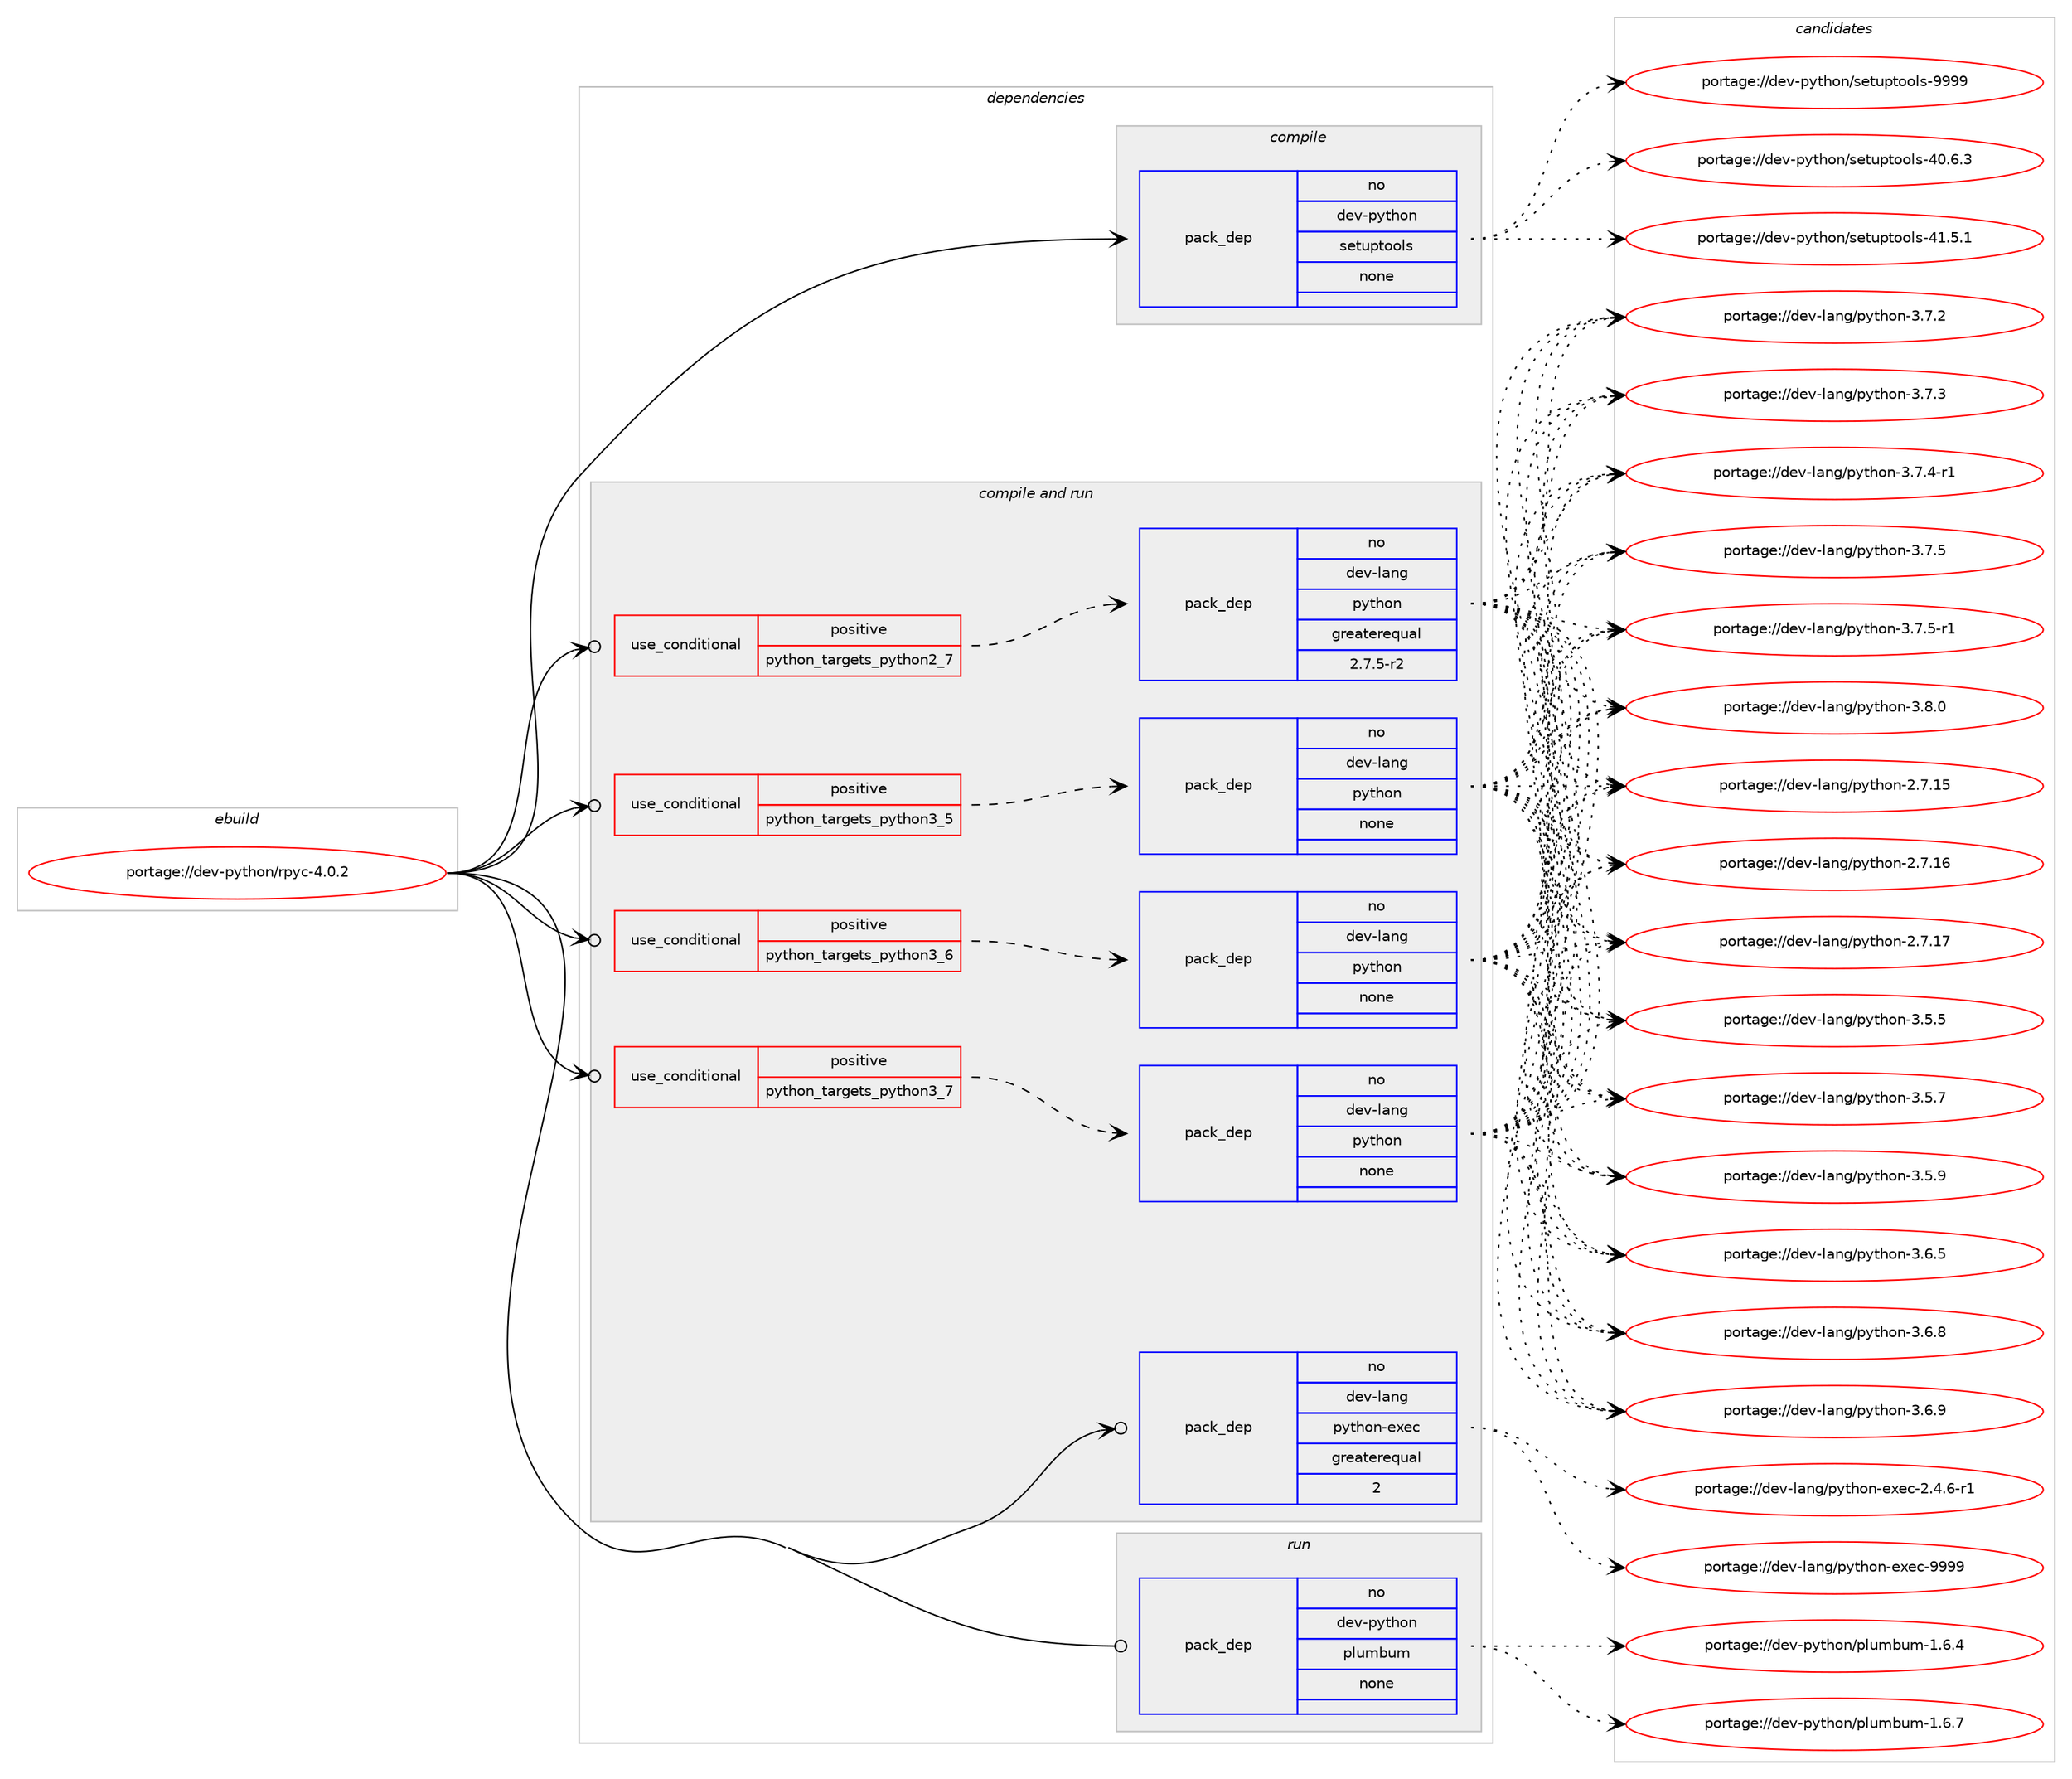 digraph prolog {

# *************
# Graph options
# *************

newrank=true;
concentrate=true;
compound=true;
graph [rankdir=LR,fontname=Helvetica,fontsize=10,ranksep=1.5];#, ranksep=2.5, nodesep=0.2];
edge  [arrowhead=vee];
node  [fontname=Helvetica,fontsize=10];

# **********
# The ebuild
# **********

subgraph cluster_leftcol {
color=gray;
rank=same;
label=<<i>ebuild</i>>;
id [label="portage://dev-python/rpyc-4.0.2", color=red, width=4, href="../dev-python/rpyc-4.0.2.svg"];
}

# ****************
# The dependencies
# ****************

subgraph cluster_midcol {
color=gray;
label=<<i>dependencies</i>>;
subgraph cluster_compile {
fillcolor="#eeeeee";
style=filled;
label=<<i>compile</i>>;
subgraph pack129397 {
dependency171016 [label=<<TABLE BORDER="0" CELLBORDER="1" CELLSPACING="0" CELLPADDING="4" WIDTH="220"><TR><TD ROWSPAN="6" CELLPADDING="30">pack_dep</TD></TR><TR><TD WIDTH="110">no</TD></TR><TR><TD>dev-python</TD></TR><TR><TD>setuptools</TD></TR><TR><TD>none</TD></TR><TR><TD></TD></TR></TABLE>>, shape=none, color=blue];
}
id:e -> dependency171016:w [weight=20,style="solid",arrowhead="vee"];
}
subgraph cluster_compileandrun {
fillcolor="#eeeeee";
style=filled;
label=<<i>compile and run</i>>;
subgraph cond38216 {
dependency171017 [label=<<TABLE BORDER="0" CELLBORDER="1" CELLSPACING="0" CELLPADDING="4"><TR><TD ROWSPAN="3" CELLPADDING="10">use_conditional</TD></TR><TR><TD>positive</TD></TR><TR><TD>python_targets_python2_7</TD></TR></TABLE>>, shape=none, color=red];
subgraph pack129398 {
dependency171018 [label=<<TABLE BORDER="0" CELLBORDER="1" CELLSPACING="0" CELLPADDING="4" WIDTH="220"><TR><TD ROWSPAN="6" CELLPADDING="30">pack_dep</TD></TR><TR><TD WIDTH="110">no</TD></TR><TR><TD>dev-lang</TD></TR><TR><TD>python</TD></TR><TR><TD>greaterequal</TD></TR><TR><TD>2.7.5-r2</TD></TR></TABLE>>, shape=none, color=blue];
}
dependency171017:e -> dependency171018:w [weight=20,style="dashed",arrowhead="vee"];
}
id:e -> dependency171017:w [weight=20,style="solid",arrowhead="odotvee"];
subgraph cond38217 {
dependency171019 [label=<<TABLE BORDER="0" CELLBORDER="1" CELLSPACING="0" CELLPADDING="4"><TR><TD ROWSPAN="3" CELLPADDING="10">use_conditional</TD></TR><TR><TD>positive</TD></TR><TR><TD>python_targets_python3_5</TD></TR></TABLE>>, shape=none, color=red];
subgraph pack129399 {
dependency171020 [label=<<TABLE BORDER="0" CELLBORDER="1" CELLSPACING="0" CELLPADDING="4" WIDTH="220"><TR><TD ROWSPAN="6" CELLPADDING="30">pack_dep</TD></TR><TR><TD WIDTH="110">no</TD></TR><TR><TD>dev-lang</TD></TR><TR><TD>python</TD></TR><TR><TD>none</TD></TR><TR><TD></TD></TR></TABLE>>, shape=none, color=blue];
}
dependency171019:e -> dependency171020:w [weight=20,style="dashed",arrowhead="vee"];
}
id:e -> dependency171019:w [weight=20,style="solid",arrowhead="odotvee"];
subgraph cond38218 {
dependency171021 [label=<<TABLE BORDER="0" CELLBORDER="1" CELLSPACING="0" CELLPADDING="4"><TR><TD ROWSPAN="3" CELLPADDING="10">use_conditional</TD></TR><TR><TD>positive</TD></TR><TR><TD>python_targets_python3_6</TD></TR></TABLE>>, shape=none, color=red];
subgraph pack129400 {
dependency171022 [label=<<TABLE BORDER="0" CELLBORDER="1" CELLSPACING="0" CELLPADDING="4" WIDTH="220"><TR><TD ROWSPAN="6" CELLPADDING="30">pack_dep</TD></TR><TR><TD WIDTH="110">no</TD></TR><TR><TD>dev-lang</TD></TR><TR><TD>python</TD></TR><TR><TD>none</TD></TR><TR><TD></TD></TR></TABLE>>, shape=none, color=blue];
}
dependency171021:e -> dependency171022:w [weight=20,style="dashed",arrowhead="vee"];
}
id:e -> dependency171021:w [weight=20,style="solid",arrowhead="odotvee"];
subgraph cond38219 {
dependency171023 [label=<<TABLE BORDER="0" CELLBORDER="1" CELLSPACING="0" CELLPADDING="4"><TR><TD ROWSPAN="3" CELLPADDING="10">use_conditional</TD></TR><TR><TD>positive</TD></TR><TR><TD>python_targets_python3_7</TD></TR></TABLE>>, shape=none, color=red];
subgraph pack129401 {
dependency171024 [label=<<TABLE BORDER="0" CELLBORDER="1" CELLSPACING="0" CELLPADDING="4" WIDTH="220"><TR><TD ROWSPAN="6" CELLPADDING="30">pack_dep</TD></TR><TR><TD WIDTH="110">no</TD></TR><TR><TD>dev-lang</TD></TR><TR><TD>python</TD></TR><TR><TD>none</TD></TR><TR><TD></TD></TR></TABLE>>, shape=none, color=blue];
}
dependency171023:e -> dependency171024:w [weight=20,style="dashed",arrowhead="vee"];
}
id:e -> dependency171023:w [weight=20,style="solid",arrowhead="odotvee"];
subgraph pack129402 {
dependency171025 [label=<<TABLE BORDER="0" CELLBORDER="1" CELLSPACING="0" CELLPADDING="4" WIDTH="220"><TR><TD ROWSPAN="6" CELLPADDING="30">pack_dep</TD></TR><TR><TD WIDTH="110">no</TD></TR><TR><TD>dev-lang</TD></TR><TR><TD>python-exec</TD></TR><TR><TD>greaterequal</TD></TR><TR><TD>2</TD></TR></TABLE>>, shape=none, color=blue];
}
id:e -> dependency171025:w [weight=20,style="solid",arrowhead="odotvee"];
}
subgraph cluster_run {
fillcolor="#eeeeee";
style=filled;
label=<<i>run</i>>;
subgraph pack129403 {
dependency171026 [label=<<TABLE BORDER="0" CELLBORDER="1" CELLSPACING="0" CELLPADDING="4" WIDTH="220"><TR><TD ROWSPAN="6" CELLPADDING="30">pack_dep</TD></TR><TR><TD WIDTH="110">no</TD></TR><TR><TD>dev-python</TD></TR><TR><TD>plumbum</TD></TR><TR><TD>none</TD></TR><TR><TD></TD></TR></TABLE>>, shape=none, color=blue];
}
id:e -> dependency171026:w [weight=20,style="solid",arrowhead="odot"];
}
}

# **************
# The candidates
# **************

subgraph cluster_choices {
rank=same;
color=gray;
label=<<i>candidates</i>>;

subgraph choice129397 {
color=black;
nodesep=1;
choiceportage100101118451121211161041111104711510111611711211611111110811545524846544651 [label="portage://dev-python/setuptools-40.6.3", color=red, width=4,href="../dev-python/setuptools-40.6.3.svg"];
choiceportage100101118451121211161041111104711510111611711211611111110811545524946534649 [label="portage://dev-python/setuptools-41.5.1", color=red, width=4,href="../dev-python/setuptools-41.5.1.svg"];
choiceportage10010111845112121116104111110471151011161171121161111111081154557575757 [label="portage://dev-python/setuptools-9999", color=red, width=4,href="../dev-python/setuptools-9999.svg"];
dependency171016:e -> choiceportage100101118451121211161041111104711510111611711211611111110811545524846544651:w [style=dotted,weight="100"];
dependency171016:e -> choiceportage100101118451121211161041111104711510111611711211611111110811545524946534649:w [style=dotted,weight="100"];
dependency171016:e -> choiceportage10010111845112121116104111110471151011161171121161111111081154557575757:w [style=dotted,weight="100"];
}
subgraph choice129398 {
color=black;
nodesep=1;
choiceportage10010111845108971101034711212111610411111045504655464953 [label="portage://dev-lang/python-2.7.15", color=red, width=4,href="../dev-lang/python-2.7.15.svg"];
choiceportage10010111845108971101034711212111610411111045504655464954 [label="portage://dev-lang/python-2.7.16", color=red, width=4,href="../dev-lang/python-2.7.16.svg"];
choiceportage10010111845108971101034711212111610411111045504655464955 [label="portage://dev-lang/python-2.7.17", color=red, width=4,href="../dev-lang/python-2.7.17.svg"];
choiceportage100101118451089711010347112121116104111110455146534653 [label="portage://dev-lang/python-3.5.5", color=red, width=4,href="../dev-lang/python-3.5.5.svg"];
choiceportage100101118451089711010347112121116104111110455146534655 [label="portage://dev-lang/python-3.5.7", color=red, width=4,href="../dev-lang/python-3.5.7.svg"];
choiceportage100101118451089711010347112121116104111110455146534657 [label="portage://dev-lang/python-3.5.9", color=red, width=4,href="../dev-lang/python-3.5.9.svg"];
choiceportage100101118451089711010347112121116104111110455146544653 [label="portage://dev-lang/python-3.6.5", color=red, width=4,href="../dev-lang/python-3.6.5.svg"];
choiceportage100101118451089711010347112121116104111110455146544656 [label="portage://dev-lang/python-3.6.8", color=red, width=4,href="../dev-lang/python-3.6.8.svg"];
choiceportage100101118451089711010347112121116104111110455146544657 [label="portage://dev-lang/python-3.6.9", color=red, width=4,href="../dev-lang/python-3.6.9.svg"];
choiceportage100101118451089711010347112121116104111110455146554650 [label="portage://dev-lang/python-3.7.2", color=red, width=4,href="../dev-lang/python-3.7.2.svg"];
choiceportage100101118451089711010347112121116104111110455146554651 [label="portage://dev-lang/python-3.7.3", color=red, width=4,href="../dev-lang/python-3.7.3.svg"];
choiceportage1001011184510897110103471121211161041111104551465546524511449 [label="portage://dev-lang/python-3.7.4-r1", color=red, width=4,href="../dev-lang/python-3.7.4-r1.svg"];
choiceportage100101118451089711010347112121116104111110455146554653 [label="portage://dev-lang/python-3.7.5", color=red, width=4,href="../dev-lang/python-3.7.5.svg"];
choiceportage1001011184510897110103471121211161041111104551465546534511449 [label="portage://dev-lang/python-3.7.5-r1", color=red, width=4,href="../dev-lang/python-3.7.5-r1.svg"];
choiceportage100101118451089711010347112121116104111110455146564648 [label="portage://dev-lang/python-3.8.0", color=red, width=4,href="../dev-lang/python-3.8.0.svg"];
dependency171018:e -> choiceportage10010111845108971101034711212111610411111045504655464953:w [style=dotted,weight="100"];
dependency171018:e -> choiceportage10010111845108971101034711212111610411111045504655464954:w [style=dotted,weight="100"];
dependency171018:e -> choiceportage10010111845108971101034711212111610411111045504655464955:w [style=dotted,weight="100"];
dependency171018:e -> choiceportage100101118451089711010347112121116104111110455146534653:w [style=dotted,weight="100"];
dependency171018:e -> choiceportage100101118451089711010347112121116104111110455146534655:w [style=dotted,weight="100"];
dependency171018:e -> choiceportage100101118451089711010347112121116104111110455146534657:w [style=dotted,weight="100"];
dependency171018:e -> choiceportage100101118451089711010347112121116104111110455146544653:w [style=dotted,weight="100"];
dependency171018:e -> choiceportage100101118451089711010347112121116104111110455146544656:w [style=dotted,weight="100"];
dependency171018:e -> choiceportage100101118451089711010347112121116104111110455146544657:w [style=dotted,weight="100"];
dependency171018:e -> choiceportage100101118451089711010347112121116104111110455146554650:w [style=dotted,weight="100"];
dependency171018:e -> choiceportage100101118451089711010347112121116104111110455146554651:w [style=dotted,weight="100"];
dependency171018:e -> choiceportage1001011184510897110103471121211161041111104551465546524511449:w [style=dotted,weight="100"];
dependency171018:e -> choiceportage100101118451089711010347112121116104111110455146554653:w [style=dotted,weight="100"];
dependency171018:e -> choiceportage1001011184510897110103471121211161041111104551465546534511449:w [style=dotted,weight="100"];
dependency171018:e -> choiceportage100101118451089711010347112121116104111110455146564648:w [style=dotted,weight="100"];
}
subgraph choice129399 {
color=black;
nodesep=1;
choiceportage10010111845108971101034711212111610411111045504655464953 [label="portage://dev-lang/python-2.7.15", color=red, width=4,href="../dev-lang/python-2.7.15.svg"];
choiceportage10010111845108971101034711212111610411111045504655464954 [label="portage://dev-lang/python-2.7.16", color=red, width=4,href="../dev-lang/python-2.7.16.svg"];
choiceportage10010111845108971101034711212111610411111045504655464955 [label="portage://dev-lang/python-2.7.17", color=red, width=4,href="../dev-lang/python-2.7.17.svg"];
choiceportage100101118451089711010347112121116104111110455146534653 [label="portage://dev-lang/python-3.5.5", color=red, width=4,href="../dev-lang/python-3.5.5.svg"];
choiceportage100101118451089711010347112121116104111110455146534655 [label="portage://dev-lang/python-3.5.7", color=red, width=4,href="../dev-lang/python-3.5.7.svg"];
choiceportage100101118451089711010347112121116104111110455146534657 [label="portage://dev-lang/python-3.5.9", color=red, width=4,href="../dev-lang/python-3.5.9.svg"];
choiceportage100101118451089711010347112121116104111110455146544653 [label="portage://dev-lang/python-3.6.5", color=red, width=4,href="../dev-lang/python-3.6.5.svg"];
choiceportage100101118451089711010347112121116104111110455146544656 [label="portage://dev-lang/python-3.6.8", color=red, width=4,href="../dev-lang/python-3.6.8.svg"];
choiceportage100101118451089711010347112121116104111110455146544657 [label="portage://dev-lang/python-3.6.9", color=red, width=4,href="../dev-lang/python-3.6.9.svg"];
choiceportage100101118451089711010347112121116104111110455146554650 [label="portage://dev-lang/python-3.7.2", color=red, width=4,href="../dev-lang/python-3.7.2.svg"];
choiceportage100101118451089711010347112121116104111110455146554651 [label="portage://dev-lang/python-3.7.3", color=red, width=4,href="../dev-lang/python-3.7.3.svg"];
choiceportage1001011184510897110103471121211161041111104551465546524511449 [label="portage://dev-lang/python-3.7.4-r1", color=red, width=4,href="../dev-lang/python-3.7.4-r1.svg"];
choiceportage100101118451089711010347112121116104111110455146554653 [label="portage://dev-lang/python-3.7.5", color=red, width=4,href="../dev-lang/python-3.7.5.svg"];
choiceportage1001011184510897110103471121211161041111104551465546534511449 [label="portage://dev-lang/python-3.7.5-r1", color=red, width=4,href="../dev-lang/python-3.7.5-r1.svg"];
choiceportage100101118451089711010347112121116104111110455146564648 [label="portage://dev-lang/python-3.8.0", color=red, width=4,href="../dev-lang/python-3.8.0.svg"];
dependency171020:e -> choiceportage10010111845108971101034711212111610411111045504655464953:w [style=dotted,weight="100"];
dependency171020:e -> choiceportage10010111845108971101034711212111610411111045504655464954:w [style=dotted,weight="100"];
dependency171020:e -> choiceportage10010111845108971101034711212111610411111045504655464955:w [style=dotted,weight="100"];
dependency171020:e -> choiceportage100101118451089711010347112121116104111110455146534653:w [style=dotted,weight="100"];
dependency171020:e -> choiceportage100101118451089711010347112121116104111110455146534655:w [style=dotted,weight="100"];
dependency171020:e -> choiceportage100101118451089711010347112121116104111110455146534657:w [style=dotted,weight="100"];
dependency171020:e -> choiceportage100101118451089711010347112121116104111110455146544653:w [style=dotted,weight="100"];
dependency171020:e -> choiceportage100101118451089711010347112121116104111110455146544656:w [style=dotted,weight="100"];
dependency171020:e -> choiceportage100101118451089711010347112121116104111110455146544657:w [style=dotted,weight="100"];
dependency171020:e -> choiceportage100101118451089711010347112121116104111110455146554650:w [style=dotted,weight="100"];
dependency171020:e -> choiceportage100101118451089711010347112121116104111110455146554651:w [style=dotted,weight="100"];
dependency171020:e -> choiceportage1001011184510897110103471121211161041111104551465546524511449:w [style=dotted,weight="100"];
dependency171020:e -> choiceportage100101118451089711010347112121116104111110455146554653:w [style=dotted,weight="100"];
dependency171020:e -> choiceportage1001011184510897110103471121211161041111104551465546534511449:w [style=dotted,weight="100"];
dependency171020:e -> choiceportage100101118451089711010347112121116104111110455146564648:w [style=dotted,weight="100"];
}
subgraph choice129400 {
color=black;
nodesep=1;
choiceportage10010111845108971101034711212111610411111045504655464953 [label="portage://dev-lang/python-2.7.15", color=red, width=4,href="../dev-lang/python-2.7.15.svg"];
choiceportage10010111845108971101034711212111610411111045504655464954 [label="portage://dev-lang/python-2.7.16", color=red, width=4,href="../dev-lang/python-2.7.16.svg"];
choiceportage10010111845108971101034711212111610411111045504655464955 [label="portage://dev-lang/python-2.7.17", color=red, width=4,href="../dev-lang/python-2.7.17.svg"];
choiceportage100101118451089711010347112121116104111110455146534653 [label="portage://dev-lang/python-3.5.5", color=red, width=4,href="../dev-lang/python-3.5.5.svg"];
choiceportage100101118451089711010347112121116104111110455146534655 [label="portage://dev-lang/python-3.5.7", color=red, width=4,href="../dev-lang/python-3.5.7.svg"];
choiceportage100101118451089711010347112121116104111110455146534657 [label="portage://dev-lang/python-3.5.9", color=red, width=4,href="../dev-lang/python-3.5.9.svg"];
choiceportage100101118451089711010347112121116104111110455146544653 [label="portage://dev-lang/python-3.6.5", color=red, width=4,href="../dev-lang/python-3.6.5.svg"];
choiceportage100101118451089711010347112121116104111110455146544656 [label="portage://dev-lang/python-3.6.8", color=red, width=4,href="../dev-lang/python-3.6.8.svg"];
choiceportage100101118451089711010347112121116104111110455146544657 [label="portage://dev-lang/python-3.6.9", color=red, width=4,href="../dev-lang/python-3.6.9.svg"];
choiceportage100101118451089711010347112121116104111110455146554650 [label="portage://dev-lang/python-3.7.2", color=red, width=4,href="../dev-lang/python-3.7.2.svg"];
choiceportage100101118451089711010347112121116104111110455146554651 [label="portage://dev-lang/python-3.7.3", color=red, width=4,href="../dev-lang/python-3.7.3.svg"];
choiceportage1001011184510897110103471121211161041111104551465546524511449 [label="portage://dev-lang/python-3.7.4-r1", color=red, width=4,href="../dev-lang/python-3.7.4-r1.svg"];
choiceportage100101118451089711010347112121116104111110455146554653 [label="portage://dev-lang/python-3.7.5", color=red, width=4,href="../dev-lang/python-3.7.5.svg"];
choiceportage1001011184510897110103471121211161041111104551465546534511449 [label="portage://dev-lang/python-3.7.5-r1", color=red, width=4,href="../dev-lang/python-3.7.5-r1.svg"];
choiceportage100101118451089711010347112121116104111110455146564648 [label="portage://dev-lang/python-3.8.0", color=red, width=4,href="../dev-lang/python-3.8.0.svg"];
dependency171022:e -> choiceportage10010111845108971101034711212111610411111045504655464953:w [style=dotted,weight="100"];
dependency171022:e -> choiceportage10010111845108971101034711212111610411111045504655464954:w [style=dotted,weight="100"];
dependency171022:e -> choiceportage10010111845108971101034711212111610411111045504655464955:w [style=dotted,weight="100"];
dependency171022:e -> choiceportage100101118451089711010347112121116104111110455146534653:w [style=dotted,weight="100"];
dependency171022:e -> choiceportage100101118451089711010347112121116104111110455146534655:w [style=dotted,weight="100"];
dependency171022:e -> choiceportage100101118451089711010347112121116104111110455146534657:w [style=dotted,weight="100"];
dependency171022:e -> choiceportage100101118451089711010347112121116104111110455146544653:w [style=dotted,weight="100"];
dependency171022:e -> choiceportage100101118451089711010347112121116104111110455146544656:w [style=dotted,weight="100"];
dependency171022:e -> choiceportage100101118451089711010347112121116104111110455146544657:w [style=dotted,weight="100"];
dependency171022:e -> choiceportage100101118451089711010347112121116104111110455146554650:w [style=dotted,weight="100"];
dependency171022:e -> choiceportage100101118451089711010347112121116104111110455146554651:w [style=dotted,weight="100"];
dependency171022:e -> choiceportage1001011184510897110103471121211161041111104551465546524511449:w [style=dotted,weight="100"];
dependency171022:e -> choiceportage100101118451089711010347112121116104111110455146554653:w [style=dotted,weight="100"];
dependency171022:e -> choiceportage1001011184510897110103471121211161041111104551465546534511449:w [style=dotted,weight="100"];
dependency171022:e -> choiceportage100101118451089711010347112121116104111110455146564648:w [style=dotted,weight="100"];
}
subgraph choice129401 {
color=black;
nodesep=1;
choiceportage10010111845108971101034711212111610411111045504655464953 [label="portage://dev-lang/python-2.7.15", color=red, width=4,href="../dev-lang/python-2.7.15.svg"];
choiceportage10010111845108971101034711212111610411111045504655464954 [label="portage://dev-lang/python-2.7.16", color=red, width=4,href="../dev-lang/python-2.7.16.svg"];
choiceportage10010111845108971101034711212111610411111045504655464955 [label="portage://dev-lang/python-2.7.17", color=red, width=4,href="../dev-lang/python-2.7.17.svg"];
choiceportage100101118451089711010347112121116104111110455146534653 [label="portage://dev-lang/python-3.5.5", color=red, width=4,href="../dev-lang/python-3.5.5.svg"];
choiceportage100101118451089711010347112121116104111110455146534655 [label="portage://dev-lang/python-3.5.7", color=red, width=4,href="../dev-lang/python-3.5.7.svg"];
choiceportage100101118451089711010347112121116104111110455146534657 [label="portage://dev-lang/python-3.5.9", color=red, width=4,href="../dev-lang/python-3.5.9.svg"];
choiceportage100101118451089711010347112121116104111110455146544653 [label="portage://dev-lang/python-3.6.5", color=red, width=4,href="../dev-lang/python-3.6.5.svg"];
choiceportage100101118451089711010347112121116104111110455146544656 [label="portage://dev-lang/python-3.6.8", color=red, width=4,href="../dev-lang/python-3.6.8.svg"];
choiceportage100101118451089711010347112121116104111110455146544657 [label="portage://dev-lang/python-3.6.9", color=red, width=4,href="../dev-lang/python-3.6.9.svg"];
choiceportage100101118451089711010347112121116104111110455146554650 [label="portage://dev-lang/python-3.7.2", color=red, width=4,href="../dev-lang/python-3.7.2.svg"];
choiceportage100101118451089711010347112121116104111110455146554651 [label="portage://dev-lang/python-3.7.3", color=red, width=4,href="../dev-lang/python-3.7.3.svg"];
choiceportage1001011184510897110103471121211161041111104551465546524511449 [label="portage://dev-lang/python-3.7.4-r1", color=red, width=4,href="../dev-lang/python-3.7.4-r1.svg"];
choiceportage100101118451089711010347112121116104111110455146554653 [label="portage://dev-lang/python-3.7.5", color=red, width=4,href="../dev-lang/python-3.7.5.svg"];
choiceportage1001011184510897110103471121211161041111104551465546534511449 [label="portage://dev-lang/python-3.7.5-r1", color=red, width=4,href="../dev-lang/python-3.7.5-r1.svg"];
choiceportage100101118451089711010347112121116104111110455146564648 [label="portage://dev-lang/python-3.8.0", color=red, width=4,href="../dev-lang/python-3.8.0.svg"];
dependency171024:e -> choiceportage10010111845108971101034711212111610411111045504655464953:w [style=dotted,weight="100"];
dependency171024:e -> choiceportage10010111845108971101034711212111610411111045504655464954:w [style=dotted,weight="100"];
dependency171024:e -> choiceportage10010111845108971101034711212111610411111045504655464955:w [style=dotted,weight="100"];
dependency171024:e -> choiceportage100101118451089711010347112121116104111110455146534653:w [style=dotted,weight="100"];
dependency171024:e -> choiceportage100101118451089711010347112121116104111110455146534655:w [style=dotted,weight="100"];
dependency171024:e -> choiceportage100101118451089711010347112121116104111110455146534657:w [style=dotted,weight="100"];
dependency171024:e -> choiceportage100101118451089711010347112121116104111110455146544653:w [style=dotted,weight="100"];
dependency171024:e -> choiceportage100101118451089711010347112121116104111110455146544656:w [style=dotted,weight="100"];
dependency171024:e -> choiceportage100101118451089711010347112121116104111110455146544657:w [style=dotted,weight="100"];
dependency171024:e -> choiceportage100101118451089711010347112121116104111110455146554650:w [style=dotted,weight="100"];
dependency171024:e -> choiceportage100101118451089711010347112121116104111110455146554651:w [style=dotted,weight="100"];
dependency171024:e -> choiceportage1001011184510897110103471121211161041111104551465546524511449:w [style=dotted,weight="100"];
dependency171024:e -> choiceportage100101118451089711010347112121116104111110455146554653:w [style=dotted,weight="100"];
dependency171024:e -> choiceportage1001011184510897110103471121211161041111104551465546534511449:w [style=dotted,weight="100"];
dependency171024:e -> choiceportage100101118451089711010347112121116104111110455146564648:w [style=dotted,weight="100"];
}
subgraph choice129402 {
color=black;
nodesep=1;
choiceportage10010111845108971101034711212111610411111045101120101994550465246544511449 [label="portage://dev-lang/python-exec-2.4.6-r1", color=red, width=4,href="../dev-lang/python-exec-2.4.6-r1.svg"];
choiceportage10010111845108971101034711212111610411111045101120101994557575757 [label="portage://dev-lang/python-exec-9999", color=red, width=4,href="../dev-lang/python-exec-9999.svg"];
dependency171025:e -> choiceportage10010111845108971101034711212111610411111045101120101994550465246544511449:w [style=dotted,weight="100"];
dependency171025:e -> choiceportage10010111845108971101034711212111610411111045101120101994557575757:w [style=dotted,weight="100"];
}
subgraph choice129403 {
color=black;
nodesep=1;
choiceportage100101118451121211161041111104711210811710998117109454946544652 [label="portage://dev-python/plumbum-1.6.4", color=red, width=4,href="../dev-python/plumbum-1.6.4.svg"];
choiceportage100101118451121211161041111104711210811710998117109454946544655 [label="portage://dev-python/plumbum-1.6.7", color=red, width=4,href="../dev-python/plumbum-1.6.7.svg"];
dependency171026:e -> choiceportage100101118451121211161041111104711210811710998117109454946544652:w [style=dotted,weight="100"];
dependency171026:e -> choiceportage100101118451121211161041111104711210811710998117109454946544655:w [style=dotted,weight="100"];
}
}

}
